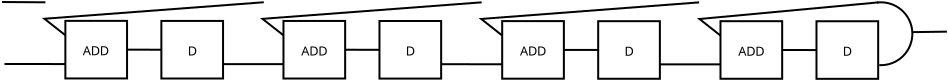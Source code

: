 <?xml version="1.0" encoding="UTF-8"?>
<dia:diagram xmlns:dia="http://www.lysator.liu.se/~alla/dia/">
  <dia:layer name="Background" visible="true" active="true">
    <dia:object type="Flowchart - Box" version="0" id="O0">
      <dia:attribute name="obj_pos">
        <dia:point val="-29.826,-137.119"/>
      </dia:attribute>
      <dia:attribute name="obj_bb">
        <dia:rectangle val="-29.876,-137.169;-26.692,-134.19"/>
      </dia:attribute>
      <dia:attribute name="elem_corner">
        <dia:point val="-29.826,-137.119"/>
      </dia:attribute>
      <dia:attribute name="elem_width">
        <dia:real val="3.084"/>
      </dia:attribute>
      <dia:attribute name="elem_height">
        <dia:real val="2.879"/>
      </dia:attribute>
      <dia:attribute name="show_background">
        <dia:boolean val="true"/>
      </dia:attribute>
      <dia:attribute name="padding">
        <dia:real val="0.5"/>
      </dia:attribute>
      <dia:attribute name="text">
        <dia:composite type="text">
          <dia:attribute name="string">
            <dia:string>#ADD#</dia:string>
          </dia:attribute>
          <dia:attribute name="font">
            <dia:font family="sans" style="0" name="Helvetica"/>
          </dia:attribute>
          <dia:attribute name="height">
            <dia:real val="0.8"/>
          </dia:attribute>
          <dia:attribute name="pos">
            <dia:point val="-28.284,-135.485"/>
          </dia:attribute>
          <dia:attribute name="color">
            <dia:color val="#000000"/>
          </dia:attribute>
          <dia:attribute name="alignment">
            <dia:enum val="1"/>
          </dia:attribute>
        </dia:composite>
      </dia:attribute>
    </dia:object>
    <dia:object type="Standard - Line" version="0" id="O1">
      <dia:attribute name="obj_pos">
        <dia:point val="-26.742,-135.68"/>
      </dia:attribute>
      <dia:attribute name="obj_bb">
        <dia:rectangle val="-26.792,-135.73;-24.976,-135.626"/>
      </dia:attribute>
      <dia:attribute name="conn_endpoints">
        <dia:point val="-26.742,-135.68"/>
        <dia:point val="-25.026,-135.676"/>
      </dia:attribute>
      <dia:attribute name="numcp">
        <dia:int val="1"/>
      </dia:attribute>
      <dia:connections>
        <dia:connection handle="0" to="O0" connection="8"/>
        <dia:connection handle="1" to="O2" connection="7"/>
      </dia:connections>
    </dia:object>
    <dia:object type="Flowchart - Box" version="0" id="O2">
      <dia:attribute name="obj_pos">
        <dia:point val="-25.026,-137.116"/>
      </dia:attribute>
      <dia:attribute name="obj_bb">
        <dia:rectangle val="-25.076,-137.166;-21.892,-134.187"/>
      </dia:attribute>
      <dia:attribute name="elem_corner">
        <dia:point val="-25.026,-137.116"/>
      </dia:attribute>
      <dia:attribute name="elem_width">
        <dia:real val="3.084"/>
      </dia:attribute>
      <dia:attribute name="elem_height">
        <dia:real val="2.879"/>
      </dia:attribute>
      <dia:attribute name="show_background">
        <dia:boolean val="true"/>
      </dia:attribute>
      <dia:attribute name="padding">
        <dia:real val="0.5"/>
      </dia:attribute>
      <dia:attribute name="text">
        <dia:composite type="text">
          <dia:attribute name="string">
            <dia:string>#D#</dia:string>
          </dia:attribute>
          <dia:attribute name="font">
            <dia:font family="sans" style="0" name="Helvetica"/>
          </dia:attribute>
          <dia:attribute name="height">
            <dia:real val="0.8"/>
          </dia:attribute>
          <dia:attribute name="pos">
            <dia:point val="-23.484,-135.481"/>
          </dia:attribute>
          <dia:attribute name="color">
            <dia:color val="#000000"/>
          </dia:attribute>
          <dia:attribute name="alignment">
            <dia:enum val="1"/>
          </dia:attribute>
        </dia:composite>
      </dia:attribute>
    </dia:object>
    <dia:object type="Standard - Line" version="0" id="O3">
      <dia:attribute name="obj_pos">
        <dia:point val="-29.826,-134.96"/>
      </dia:attribute>
      <dia:attribute name="obj_bb">
        <dia:rectangle val="-32.92,-135.013;-29.776,-134.91"/>
      </dia:attribute>
      <dia:attribute name="conn_endpoints">
        <dia:point val="-29.826,-134.96"/>
        <dia:point val="-32.87,-134.963"/>
      </dia:attribute>
      <dia:attribute name="numcp">
        <dia:int val="1"/>
      </dia:attribute>
      <dia:connections>
        <dia:connection handle="0" to="O0" connection="9"/>
      </dia:connections>
    </dia:object>
    <dia:object type="Standard - ZigZagLine" version="1" id="O4">
      <dia:attribute name="obj_pos">
        <dia:point val="-29.826,-136.399"/>
      </dia:attribute>
      <dia:attribute name="obj_bb">
        <dia:rectangle val="-30.926,-138.1;-19.855,-136.349"/>
      </dia:attribute>
      <dia:attribute name="orth_points">
        <dia:point val="-29.826,-136.399"/>
        <dia:point val="-30.876,-136.399"/>
        <dia:point val="-30.876,-138.05"/>
        <dia:point val="-19.905,-138.05"/>
      </dia:attribute>
      <dia:attribute name="orth_orient">
        <dia:enum val="0"/>
        <dia:enum val="1"/>
        <dia:enum val="0"/>
      </dia:attribute>
      <dia:attribute name="autorouting">
        <dia:boolean val="true"/>
      </dia:attribute>
      <dia:connections>
        <dia:connection handle="0" to="O0" connection="5"/>
      </dia:connections>
    </dia:object>
    <dia:object type="Flowchart - Box" version="0" id="O5">
      <dia:attribute name="obj_pos">
        <dia:point val="-18.921,-137.115"/>
      </dia:attribute>
      <dia:attribute name="obj_bb">
        <dia:rectangle val="-18.971,-137.165;-15.787,-134.186"/>
      </dia:attribute>
      <dia:attribute name="elem_corner">
        <dia:point val="-18.921,-137.115"/>
      </dia:attribute>
      <dia:attribute name="elem_width">
        <dia:real val="3.084"/>
      </dia:attribute>
      <dia:attribute name="elem_height">
        <dia:real val="2.879"/>
      </dia:attribute>
      <dia:attribute name="show_background">
        <dia:boolean val="true"/>
      </dia:attribute>
      <dia:attribute name="padding">
        <dia:real val="0.5"/>
      </dia:attribute>
      <dia:attribute name="text">
        <dia:composite type="text">
          <dia:attribute name="string">
            <dia:string>#ADD#</dia:string>
          </dia:attribute>
          <dia:attribute name="font">
            <dia:font family="sans" style="0" name="Helvetica"/>
          </dia:attribute>
          <dia:attribute name="height">
            <dia:real val="0.8"/>
          </dia:attribute>
          <dia:attribute name="pos">
            <dia:point val="-17.379,-135.48"/>
          </dia:attribute>
          <dia:attribute name="color">
            <dia:color val="#000000"/>
          </dia:attribute>
          <dia:attribute name="alignment">
            <dia:enum val="1"/>
          </dia:attribute>
        </dia:composite>
      </dia:attribute>
    </dia:object>
    <dia:object type="Standard - Line" version="0" id="O6">
      <dia:attribute name="obj_pos">
        <dia:point val="-15.837,-135.675"/>
      </dia:attribute>
      <dia:attribute name="obj_bb">
        <dia:rectangle val="-15.887,-135.725;-14.071,-135.622"/>
      </dia:attribute>
      <dia:attribute name="conn_endpoints">
        <dia:point val="-15.837,-135.675"/>
        <dia:point val="-14.121,-135.672"/>
      </dia:attribute>
      <dia:attribute name="numcp">
        <dia:int val="1"/>
      </dia:attribute>
      <dia:connections>
        <dia:connection handle="0" to="O5" connection="8"/>
        <dia:connection handle="1" to="O7" connection="7"/>
      </dia:connections>
    </dia:object>
    <dia:object type="Flowchart - Box" version="0" id="O7">
      <dia:attribute name="obj_pos">
        <dia:point val="-14.121,-137.112"/>
      </dia:attribute>
      <dia:attribute name="obj_bb">
        <dia:rectangle val="-14.171,-137.162;-10.987,-134.183"/>
      </dia:attribute>
      <dia:attribute name="elem_corner">
        <dia:point val="-14.121,-137.112"/>
      </dia:attribute>
      <dia:attribute name="elem_width">
        <dia:real val="3.084"/>
      </dia:attribute>
      <dia:attribute name="elem_height">
        <dia:real val="2.879"/>
      </dia:attribute>
      <dia:attribute name="show_background">
        <dia:boolean val="true"/>
      </dia:attribute>
      <dia:attribute name="padding">
        <dia:real val="0.5"/>
      </dia:attribute>
      <dia:attribute name="text">
        <dia:composite type="text">
          <dia:attribute name="string">
            <dia:string>#D#</dia:string>
          </dia:attribute>
          <dia:attribute name="font">
            <dia:font family="sans" style="0" name="Helvetica"/>
          </dia:attribute>
          <dia:attribute name="height">
            <dia:real val="0.8"/>
          </dia:attribute>
          <dia:attribute name="pos">
            <dia:point val="-12.579,-135.477"/>
          </dia:attribute>
          <dia:attribute name="color">
            <dia:color val="#000000"/>
          </dia:attribute>
          <dia:attribute name="alignment">
            <dia:enum val="1"/>
          </dia:attribute>
        </dia:composite>
      </dia:attribute>
    </dia:object>
    <dia:object type="Standard - Line" version="0" id="O8">
      <dia:attribute name="obj_pos">
        <dia:point val="-18.921,-134.956"/>
      </dia:attribute>
      <dia:attribute name="obj_bb">
        <dia:rectangle val="-21.992,-135.007;-18.871,-134.906"/>
      </dia:attribute>
      <dia:attribute name="conn_endpoints">
        <dia:point val="-18.921,-134.956"/>
        <dia:point val="-21.942,-134.957"/>
      </dia:attribute>
      <dia:attribute name="numcp">
        <dia:int val="1"/>
      </dia:attribute>
      <dia:connections>
        <dia:connection handle="0" to="O5" connection="9"/>
        <dia:connection handle="1" to="O2" connection="10"/>
      </dia:connections>
    </dia:object>
    <dia:object type="Standard - ZigZagLine" version="1" id="O9">
      <dia:attribute name="obj_pos">
        <dia:point val="-18.921,-136.395"/>
      </dia:attribute>
      <dia:attribute name="obj_bb">
        <dia:rectangle val="-20.021,-138.096;-8.964,-136.345"/>
      </dia:attribute>
      <dia:attribute name="orth_points">
        <dia:point val="-18.921,-136.395"/>
        <dia:point val="-19.971,-136.395"/>
        <dia:point val="-19.971,-138.046"/>
        <dia:point val="-9.014,-138.046"/>
      </dia:attribute>
      <dia:attribute name="orth_orient">
        <dia:enum val="0"/>
        <dia:enum val="1"/>
        <dia:enum val="0"/>
      </dia:attribute>
      <dia:attribute name="autorouting">
        <dia:boolean val="true"/>
      </dia:attribute>
      <dia:connections>
        <dia:connection handle="0" to="O5" connection="5"/>
      </dia:connections>
    </dia:object>
    <dia:object type="Flowchart - Box" version="0" id="O10">
      <dia:attribute name="obj_pos">
        <dia:point val="-7.985,-137.107"/>
      </dia:attribute>
      <dia:attribute name="obj_bb">
        <dia:rectangle val="-8.035,-137.157;-4.851,-134.178"/>
      </dia:attribute>
      <dia:attribute name="elem_corner">
        <dia:point val="-7.985,-137.107"/>
      </dia:attribute>
      <dia:attribute name="elem_width">
        <dia:real val="3.084"/>
      </dia:attribute>
      <dia:attribute name="elem_height">
        <dia:real val="2.879"/>
      </dia:attribute>
      <dia:attribute name="show_background">
        <dia:boolean val="true"/>
      </dia:attribute>
      <dia:attribute name="padding">
        <dia:real val="0.5"/>
      </dia:attribute>
      <dia:attribute name="text">
        <dia:composite type="text">
          <dia:attribute name="string">
            <dia:string>#ADD#</dia:string>
          </dia:attribute>
          <dia:attribute name="font">
            <dia:font family="sans" style="0" name="Helvetica"/>
          </dia:attribute>
          <dia:attribute name="height">
            <dia:real val="0.8"/>
          </dia:attribute>
          <dia:attribute name="pos">
            <dia:point val="-6.443,-135.472"/>
          </dia:attribute>
          <dia:attribute name="color">
            <dia:color val="#000000"/>
          </dia:attribute>
          <dia:attribute name="alignment">
            <dia:enum val="1"/>
          </dia:attribute>
        </dia:composite>
      </dia:attribute>
    </dia:object>
    <dia:object type="Standard - Line" version="0" id="O11">
      <dia:attribute name="obj_pos">
        <dia:point val="-4.901,-135.667"/>
      </dia:attribute>
      <dia:attribute name="obj_bb">
        <dia:rectangle val="-4.951,-135.717;-3.135,-135.614"/>
      </dia:attribute>
      <dia:attribute name="conn_endpoints">
        <dia:point val="-4.901,-135.667"/>
        <dia:point val="-3.185,-135.664"/>
      </dia:attribute>
      <dia:attribute name="numcp">
        <dia:int val="1"/>
      </dia:attribute>
      <dia:connections>
        <dia:connection handle="0" to="O10" connection="8"/>
        <dia:connection handle="1" to="O12" connection="7"/>
      </dia:connections>
    </dia:object>
    <dia:object type="Flowchart - Box" version="0" id="O12">
      <dia:attribute name="obj_pos">
        <dia:point val="-3.185,-137.103"/>
      </dia:attribute>
      <dia:attribute name="obj_bb">
        <dia:rectangle val="-3.235,-137.153;-0.051,-134.175"/>
      </dia:attribute>
      <dia:attribute name="elem_corner">
        <dia:point val="-3.185,-137.103"/>
      </dia:attribute>
      <dia:attribute name="elem_width">
        <dia:real val="3.084"/>
      </dia:attribute>
      <dia:attribute name="elem_height">
        <dia:real val="2.879"/>
      </dia:attribute>
      <dia:attribute name="show_background">
        <dia:boolean val="true"/>
      </dia:attribute>
      <dia:attribute name="padding">
        <dia:real val="0.5"/>
      </dia:attribute>
      <dia:attribute name="text">
        <dia:composite type="text">
          <dia:attribute name="string">
            <dia:string>#D#</dia:string>
          </dia:attribute>
          <dia:attribute name="font">
            <dia:font family="sans" style="0" name="Helvetica"/>
          </dia:attribute>
          <dia:attribute name="height">
            <dia:real val="0.8"/>
          </dia:attribute>
          <dia:attribute name="pos">
            <dia:point val="-1.643,-135.469"/>
          </dia:attribute>
          <dia:attribute name="color">
            <dia:color val="#000000"/>
          </dia:attribute>
          <dia:attribute name="alignment">
            <dia:enum val="1"/>
          </dia:attribute>
        </dia:composite>
      </dia:attribute>
    </dia:object>
    <dia:object type="Standard - Line" version="0" id="O13">
      <dia:attribute name="obj_pos">
        <dia:point val="-7.985,-134.948"/>
      </dia:attribute>
      <dia:attribute name="obj_bb">
        <dia:rectangle val="-11.087,-135.003;-7.935,-134.897"/>
      </dia:attribute>
      <dia:attribute name="conn_endpoints">
        <dia:point val="-7.985,-134.948"/>
        <dia:point val="-11.037,-134.953"/>
      </dia:attribute>
      <dia:attribute name="numcp">
        <dia:int val="1"/>
      </dia:attribute>
      <dia:connections>
        <dia:connection handle="0" to="O10" connection="9"/>
        <dia:connection handle="1" to="O7" connection="10"/>
      </dia:connections>
    </dia:object>
    <dia:object type="Standard - ZigZagLine" version="1" id="O14">
      <dia:attribute name="obj_pos">
        <dia:point val="-7.985,-136.387"/>
      </dia:attribute>
      <dia:attribute name="obj_bb">
        <dia:rectangle val="-9.085,-138.094;1.911,-136.337"/>
      </dia:attribute>
      <dia:attribute name="orth_points">
        <dia:point val="-7.985,-136.387"/>
        <dia:point val="-9.035,-136.387"/>
        <dia:point val="-9.035,-138.044"/>
        <dia:point val="1.861,-138.044"/>
      </dia:attribute>
      <dia:attribute name="orth_orient">
        <dia:enum val="0"/>
        <dia:enum val="1"/>
        <dia:enum val="0"/>
      </dia:attribute>
      <dia:attribute name="autorouting">
        <dia:boolean val="true"/>
      </dia:attribute>
      <dia:connections>
        <dia:connection handle="0" to="O10" connection="5"/>
      </dia:connections>
    </dia:object>
    <dia:object type="Flowchart - Box" version="0" id="O15">
      <dia:attribute name="obj_pos">
        <dia:point val="2.93,-137.103"/>
      </dia:attribute>
      <dia:attribute name="obj_bb">
        <dia:rectangle val="2.881,-137.153;6.065,-134.174"/>
      </dia:attribute>
      <dia:attribute name="elem_corner">
        <dia:point val="2.93,-137.103"/>
      </dia:attribute>
      <dia:attribute name="elem_width">
        <dia:real val="3.084"/>
      </dia:attribute>
      <dia:attribute name="elem_height">
        <dia:real val="2.879"/>
      </dia:attribute>
      <dia:attribute name="show_background">
        <dia:boolean val="true"/>
      </dia:attribute>
      <dia:attribute name="padding">
        <dia:real val="0.5"/>
      </dia:attribute>
      <dia:attribute name="text">
        <dia:composite type="text">
          <dia:attribute name="string">
            <dia:string>#ADD#</dia:string>
          </dia:attribute>
          <dia:attribute name="font">
            <dia:font family="sans" style="0" name="Helvetica"/>
          </dia:attribute>
          <dia:attribute name="height">
            <dia:real val="0.8"/>
          </dia:attribute>
          <dia:attribute name="pos">
            <dia:point val="4.473,-135.468"/>
          </dia:attribute>
          <dia:attribute name="color">
            <dia:color val="#000000"/>
          </dia:attribute>
          <dia:attribute name="alignment">
            <dia:enum val="1"/>
          </dia:attribute>
        </dia:composite>
      </dia:attribute>
    </dia:object>
    <dia:object type="Standard - Line" version="0" id="O16">
      <dia:attribute name="obj_pos">
        <dia:point val="6.015,-135.663"/>
      </dia:attribute>
      <dia:attribute name="obj_bb">
        <dia:rectangle val="5.964,-135.714;7.781,-135.61"/>
      </dia:attribute>
      <dia:attribute name="conn_endpoints">
        <dia:point val="6.015,-135.663"/>
        <dia:point val="7.73,-135.66"/>
      </dia:attribute>
      <dia:attribute name="numcp">
        <dia:int val="1"/>
      </dia:attribute>
      <dia:connections>
        <dia:connection handle="0" to="O15" connection="8"/>
        <dia:connection handle="1" to="O17" connection="7"/>
      </dia:connections>
    </dia:object>
    <dia:object type="Flowchart - Box" version="0" id="O17">
      <dia:attribute name="obj_pos">
        <dia:point val="7.73,-137.1"/>
      </dia:attribute>
      <dia:attribute name="obj_bb">
        <dia:rectangle val="7.68,-137.15;10.864,-134.171"/>
      </dia:attribute>
      <dia:attribute name="elem_corner">
        <dia:point val="7.73,-137.1"/>
      </dia:attribute>
      <dia:attribute name="elem_width">
        <dia:real val="3.084"/>
      </dia:attribute>
      <dia:attribute name="elem_height">
        <dia:real val="2.879"/>
      </dia:attribute>
      <dia:attribute name="show_background">
        <dia:boolean val="true"/>
      </dia:attribute>
      <dia:attribute name="padding">
        <dia:real val="0.5"/>
      </dia:attribute>
      <dia:attribute name="text">
        <dia:composite type="text">
          <dia:attribute name="string">
            <dia:string>#D#</dia:string>
          </dia:attribute>
          <dia:attribute name="font">
            <dia:font family="sans" style="0" name="Helvetica"/>
          </dia:attribute>
          <dia:attribute name="height">
            <dia:real val="0.8"/>
          </dia:attribute>
          <dia:attribute name="pos">
            <dia:point val="9.273,-135.465"/>
          </dia:attribute>
          <dia:attribute name="color">
            <dia:color val="#000000"/>
          </dia:attribute>
          <dia:attribute name="alignment">
            <dia:enum val="1"/>
          </dia:attribute>
        </dia:composite>
      </dia:attribute>
    </dia:object>
    <dia:object type="Standard - Line" version="0" id="O18">
      <dia:attribute name="obj_pos">
        <dia:point val="2.93,-134.944"/>
      </dia:attribute>
      <dia:attribute name="obj_bb">
        <dia:rectangle val="-0.151,-134.994;2.981,-134.894"/>
      </dia:attribute>
      <dia:attribute name="conn_endpoints">
        <dia:point val="2.93,-134.944"/>
        <dia:point val="-0.101,-134.944"/>
      </dia:attribute>
      <dia:attribute name="numcp">
        <dia:int val="1"/>
      </dia:attribute>
      <dia:connections>
        <dia:connection handle="0" to="O15" connection="9"/>
        <dia:connection handle="1" to="O12" connection="10"/>
      </dia:connections>
    </dia:object>
    <dia:object type="Standard - ZigZagLine" version="1" id="O19">
      <dia:attribute name="obj_pos">
        <dia:point val="2.93,-136.383"/>
      </dia:attribute>
      <dia:attribute name="obj_bb">
        <dia:rectangle val="1.831,-138.093;10.871,-136.333"/>
      </dia:attribute>
      <dia:attribute name="orth_points">
        <dia:point val="2.93,-136.383"/>
        <dia:point val="1.881,-136.383"/>
        <dia:point val="1.881,-138.043"/>
        <dia:point val="10.821,-138.043"/>
      </dia:attribute>
      <dia:attribute name="orth_orient">
        <dia:enum val="0"/>
        <dia:enum val="1"/>
        <dia:enum val="0"/>
      </dia:attribute>
      <dia:attribute name="autorouting">
        <dia:boolean val="true"/>
      </dia:attribute>
      <dia:connections>
        <dia:connection handle="0" to="O15" connection="5"/>
      </dia:connections>
    </dia:object>
    <dia:object type="Standard - Line" version="0" id="O20">
      <dia:attribute name="obj_pos">
        <dia:point val="-30.824,-138.047"/>
      </dia:attribute>
      <dia:attribute name="obj_bb">
        <dia:rectangle val="-33.045,-138.113;-30.774,-137.997"/>
      </dia:attribute>
      <dia:attribute name="conn_endpoints">
        <dia:point val="-30.824,-138.047"/>
        <dia:point val="-32.994,-138.062"/>
      </dia:attribute>
      <dia:attribute name="numcp">
        <dia:int val="1"/>
      </dia:attribute>
    </dia:object>
    <dia:object type="Standard - Arc" version="0" id="O21">
      <dia:attribute name="obj_pos">
        <dia:point val="10.869,-134.906"/>
      </dia:attribute>
      <dia:attribute name="obj_bb">
        <dia:rectangle val="10.703,-138.097;12.573,-134.854"/>
      </dia:attribute>
      <dia:attribute name="conn_endpoints">
        <dia:point val="10.869,-134.906"/>
        <dia:point val="10.755,-138.035"/>
      </dia:attribute>
      <dia:attribute name="curve_distance">
        <dia:real val="1.712"/>
      </dia:attribute>
      <dia:attribute name="line_width">
        <dia:real val="0.1"/>
      </dia:attribute>
    </dia:object>
    <dia:object type="Standard - Line" version="0" id="O22">
      <dia:attribute name="obj_pos">
        <dia:point val="12.553,-136.556"/>
      </dia:attribute>
      <dia:attribute name="obj_bb">
        <dia:rectangle val="12.502,-136.631;14.304,-136.505"/>
      </dia:attribute>
      <dia:attribute name="conn_endpoints">
        <dia:point val="12.553,-136.556"/>
        <dia:point val="14.253,-136.58"/>
      </dia:attribute>
      <dia:attribute name="numcp">
        <dia:int val="1"/>
      </dia:attribute>
    </dia:object>
  </dia:layer>
</dia:diagram>

